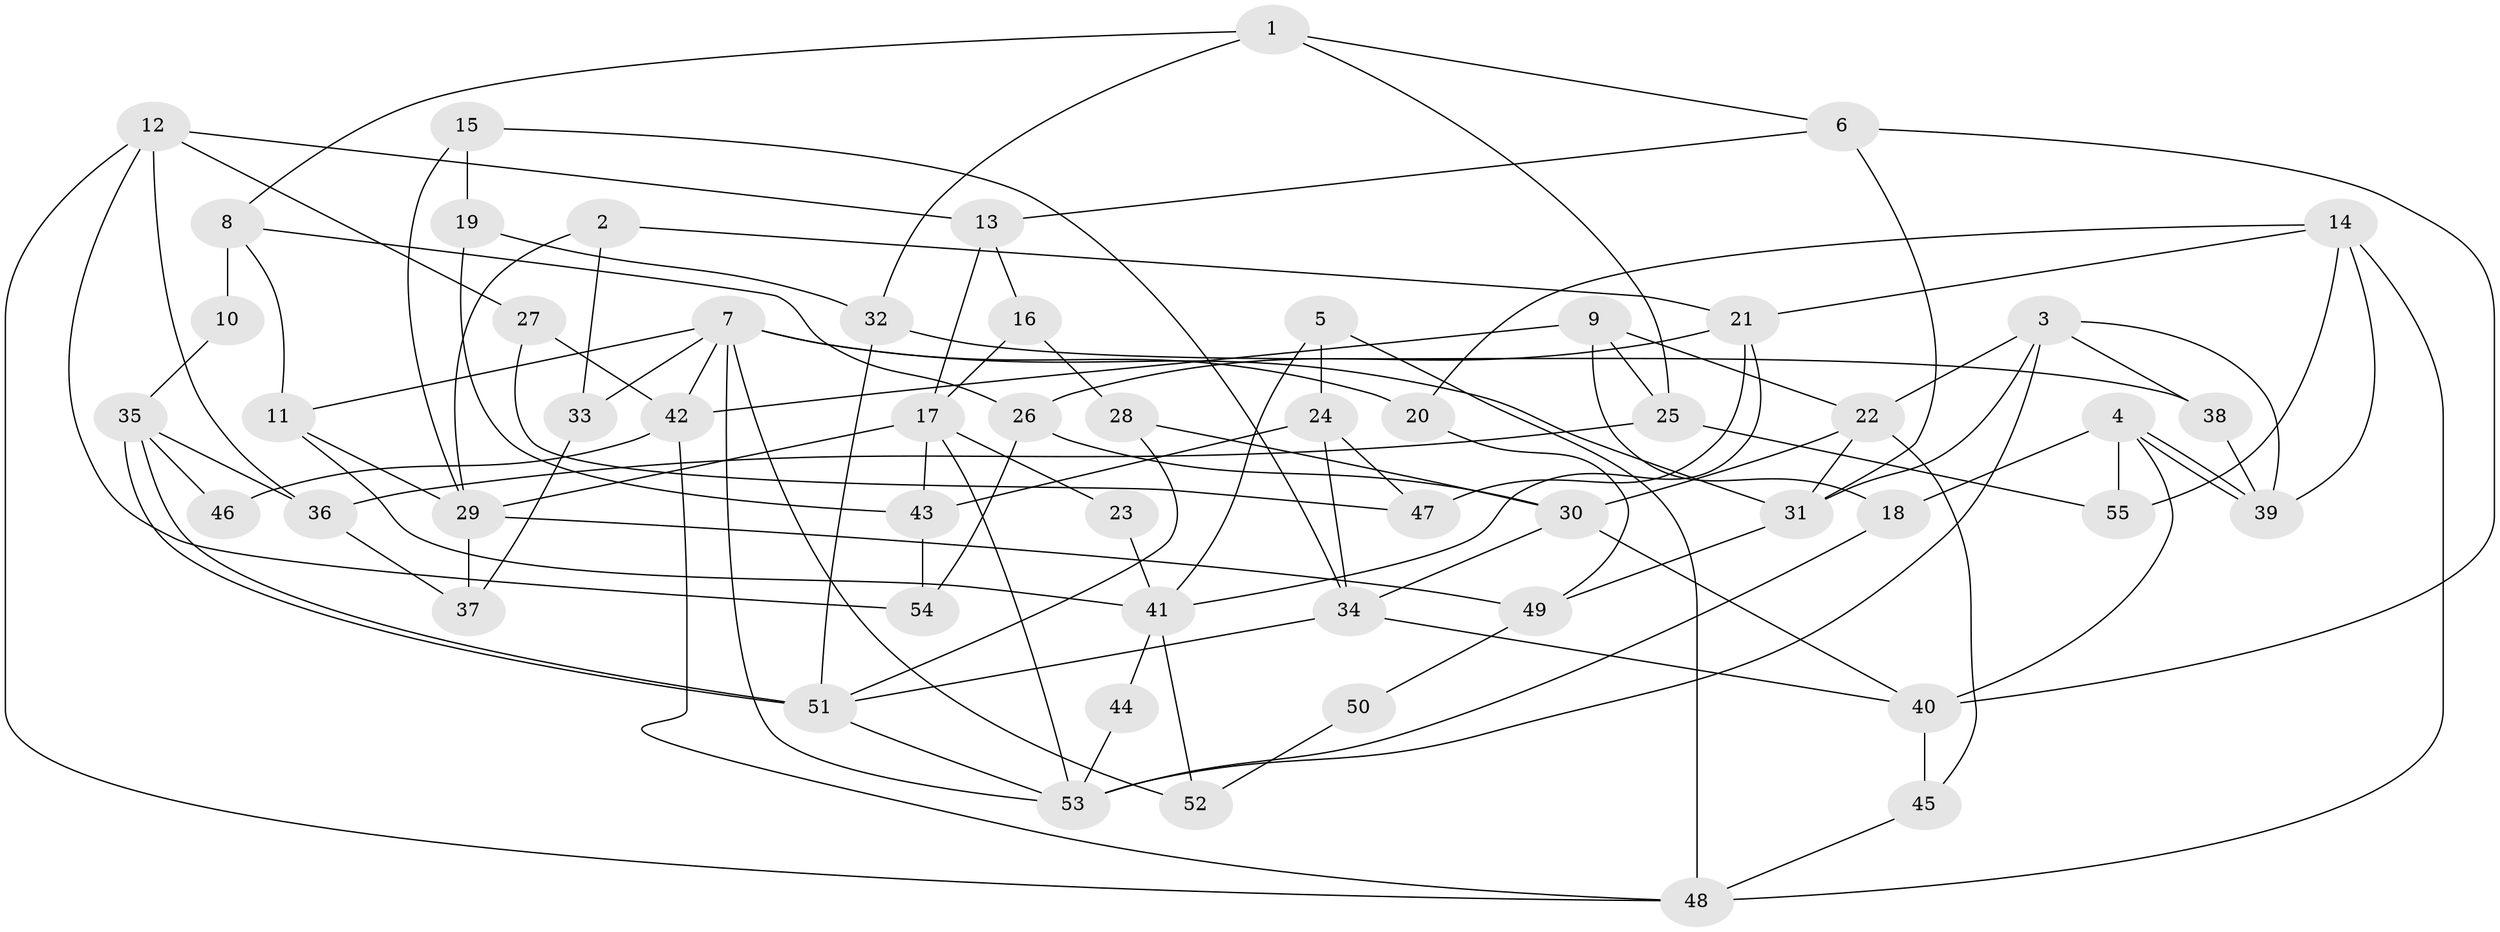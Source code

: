 // coarse degree distribution, {4: 0.23529411764705882, 3: 0.17647058823529413, 5: 0.17647058823529413, 6: 0.14705882352941177, 7: 0.17647058823529413, 8: 0.058823529411764705, 2: 0.029411764705882353}
// Generated by graph-tools (version 1.1) at 2025/52/02/27/25 19:52:01]
// undirected, 55 vertices, 110 edges
graph export_dot {
graph [start="1"]
  node [color=gray90,style=filled];
  1;
  2;
  3;
  4;
  5;
  6;
  7;
  8;
  9;
  10;
  11;
  12;
  13;
  14;
  15;
  16;
  17;
  18;
  19;
  20;
  21;
  22;
  23;
  24;
  25;
  26;
  27;
  28;
  29;
  30;
  31;
  32;
  33;
  34;
  35;
  36;
  37;
  38;
  39;
  40;
  41;
  42;
  43;
  44;
  45;
  46;
  47;
  48;
  49;
  50;
  51;
  52;
  53;
  54;
  55;
  1 -- 6;
  1 -- 32;
  1 -- 8;
  1 -- 25;
  2 -- 29;
  2 -- 21;
  2 -- 33;
  3 -- 22;
  3 -- 53;
  3 -- 31;
  3 -- 38;
  3 -- 39;
  4 -- 39;
  4 -- 39;
  4 -- 55;
  4 -- 18;
  4 -- 40;
  5 -- 41;
  5 -- 24;
  5 -- 48;
  6 -- 40;
  6 -- 31;
  6 -- 13;
  7 -- 31;
  7 -- 42;
  7 -- 11;
  7 -- 20;
  7 -- 33;
  7 -- 52;
  7 -- 53;
  8 -- 11;
  8 -- 10;
  8 -- 26;
  9 -- 18;
  9 -- 22;
  9 -- 25;
  9 -- 42;
  10 -- 35;
  11 -- 29;
  11 -- 41;
  12 -- 13;
  12 -- 27;
  12 -- 36;
  12 -- 48;
  12 -- 54;
  13 -- 17;
  13 -- 16;
  14 -- 48;
  14 -- 39;
  14 -- 20;
  14 -- 21;
  14 -- 55;
  15 -- 34;
  15 -- 19;
  15 -- 29;
  16 -- 17;
  16 -- 28;
  17 -- 29;
  17 -- 53;
  17 -- 23;
  17 -- 43;
  18 -- 53;
  19 -- 43;
  19 -- 32;
  20 -- 49;
  21 -- 26;
  21 -- 41;
  21 -- 47;
  22 -- 45;
  22 -- 31;
  22 -- 30;
  23 -- 41;
  24 -- 34;
  24 -- 43;
  24 -- 47;
  25 -- 36;
  25 -- 55;
  26 -- 30;
  26 -- 54;
  27 -- 42;
  27 -- 47;
  28 -- 30;
  28 -- 51;
  29 -- 37;
  29 -- 49;
  30 -- 34;
  30 -- 40;
  31 -- 49;
  32 -- 51;
  32 -- 38;
  33 -- 37;
  34 -- 51;
  34 -- 40;
  35 -- 36;
  35 -- 51;
  35 -- 51;
  35 -- 46;
  36 -- 37;
  38 -- 39;
  40 -- 45;
  41 -- 44;
  41 -- 52;
  42 -- 48;
  42 -- 46;
  43 -- 54;
  44 -- 53;
  45 -- 48;
  49 -- 50;
  50 -- 52;
  51 -- 53;
}
